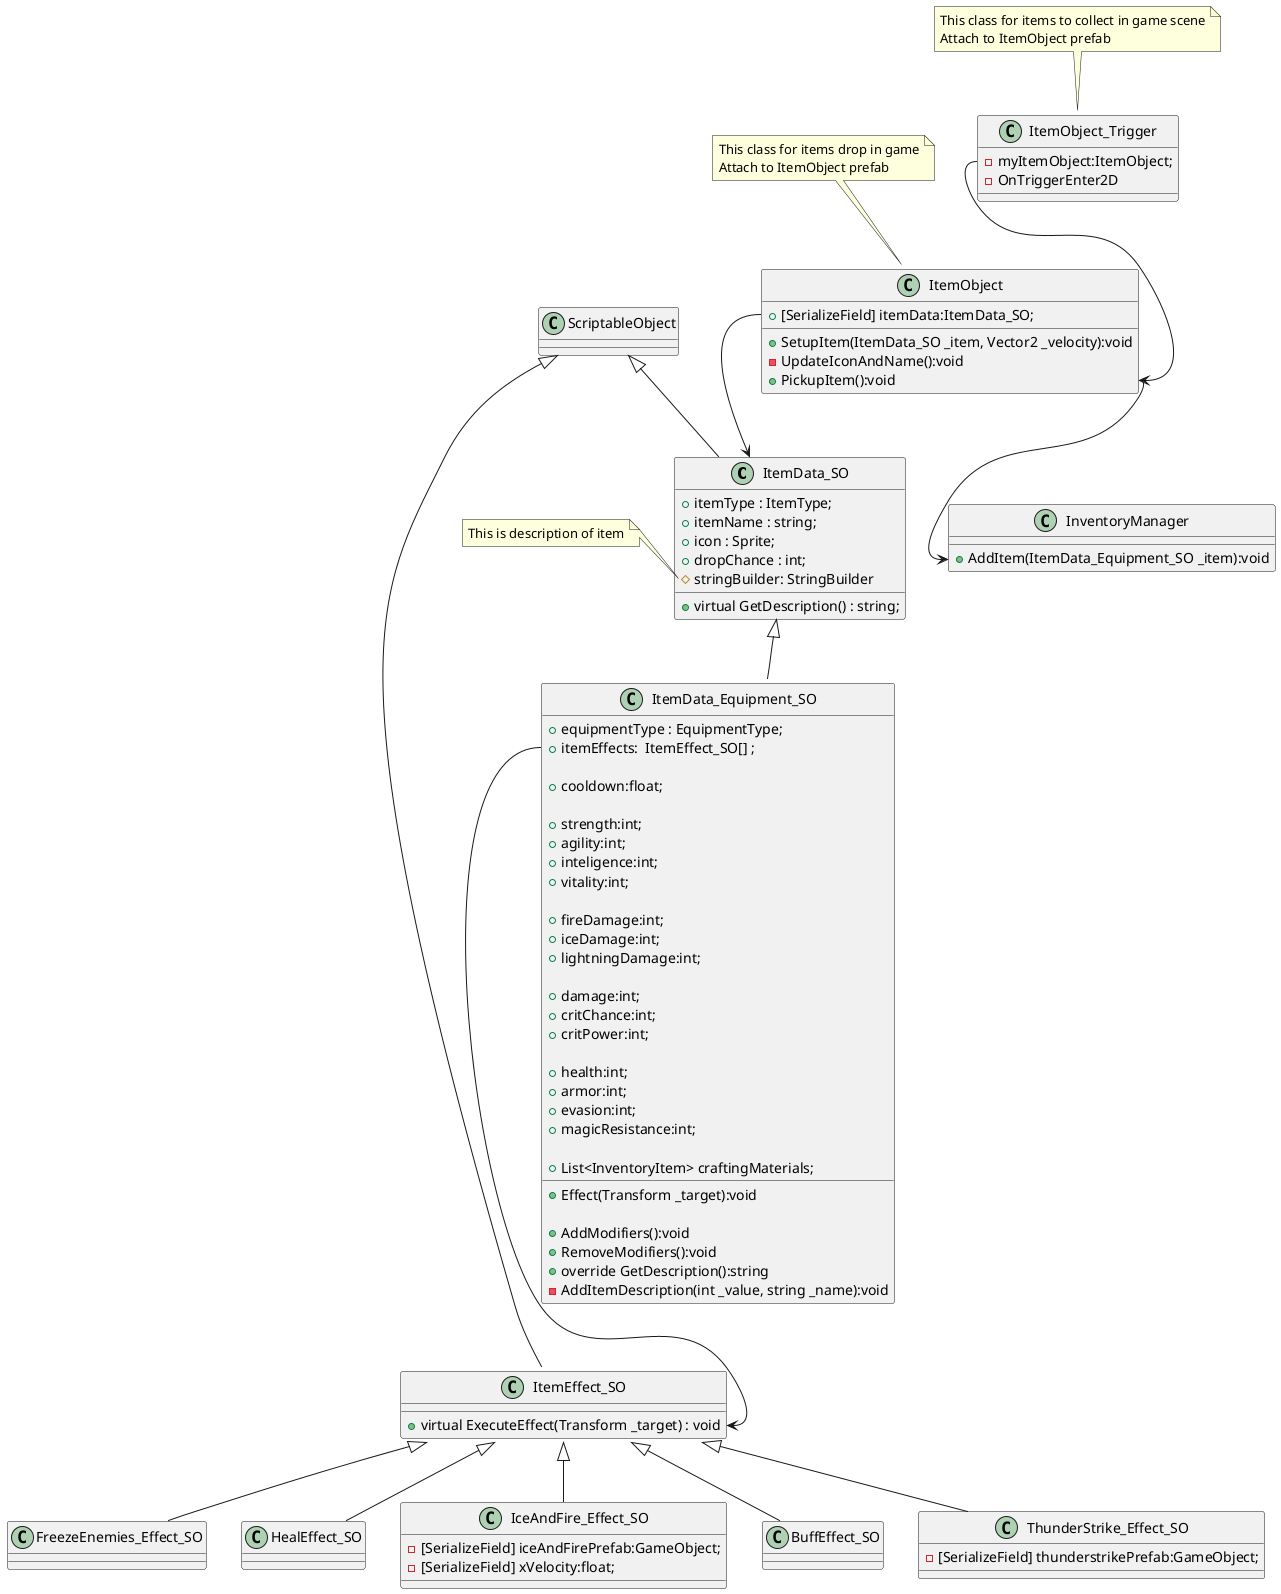 @startuml
class ItemData_SO extends ScriptableObject {
    + itemType : ItemType;
    + itemName : string;
    + icon : Sprite;
    + dropChance : int;
    # stringBuilder: StringBuilder
    + virtual GetDescription() : string;
}
note left of ItemData_SO::stringBuilder
This is description of item
end note

class ItemEffect_SO extends ScriptableObject {
    + virtual ExecuteEffect(Transform _target) : void
}

class FreezeEnemies_Effect_SO extends ItemEffect_SO {

}
class HealEffect_SO extends ItemEffect_SO {}
class IceAndFire_Effect_SO extends ItemEffect_SO {
    -[SerializeField] iceAndFirePrefab:GameObject;
    -[SerializeField] xVelocity:float;
}
class BuffEffect_SO extends ItemEffect_SO {}
class ThunderStrike_Effect_SO extends ItemEffect_SO {
    -[SerializeField] thunderstrikePrefab:GameObject;
}

ItemData_Equipment_SO::itemEffects --> ItemEffect_SO::ExecuteEffect
class ItemData_Equipment_SO extends ItemData_SO
{
    + equipmentType : EquipmentType;
    + itemEffects:  ItemEffect_SO[] ;

    + cooldown:float;

    + strength:int;
    + agility:int;
    + inteligence:int;
    + vitality:int;

    + fireDamage:int;
    + iceDamage:int;
    + lightningDamage:int;

    + damage:int;
    + critChance:int;
    + critPower:int;

    + health:int;
    + armor:int;
    + evasion:int;
    + magicResistance:int;

    + List<InventoryItem> craftingMaterials;

    + Effect(Transform _target):void

    + AddModifiers():void
    + RemoveModifiers():void
    + override GetDescription():string
    - AddItemDescription(int _value, string _name):void
}

class InventoryManager {
    + AddItem(ItemData_Equipment_SO _item):void
}

class ItemObject {
    +[SerializeField] itemData:ItemData_SO;
    +SetupItem(ItemData_SO _item, Vector2 _velocity):void
    -UpdateIconAndName():void
    +PickupItem():void
}
note top of ItemObject
This class for items drop in game
Attach to ItemObject prefab
end note

class ItemObject_Trigger {
    - myItemObject:ItemObject;
    - OnTriggerEnter2D
}

note top of ItemObject_Trigger
This class for items to collect in game scene
Attach to ItemObject prefab
end note


ItemObject::itemData --> ItemData_SO
ItemObject::PickupItem --> InventoryManager::AddItem

ItemObject_Trigger::myItemObject --> ItemObject::PickupItem
@enduml